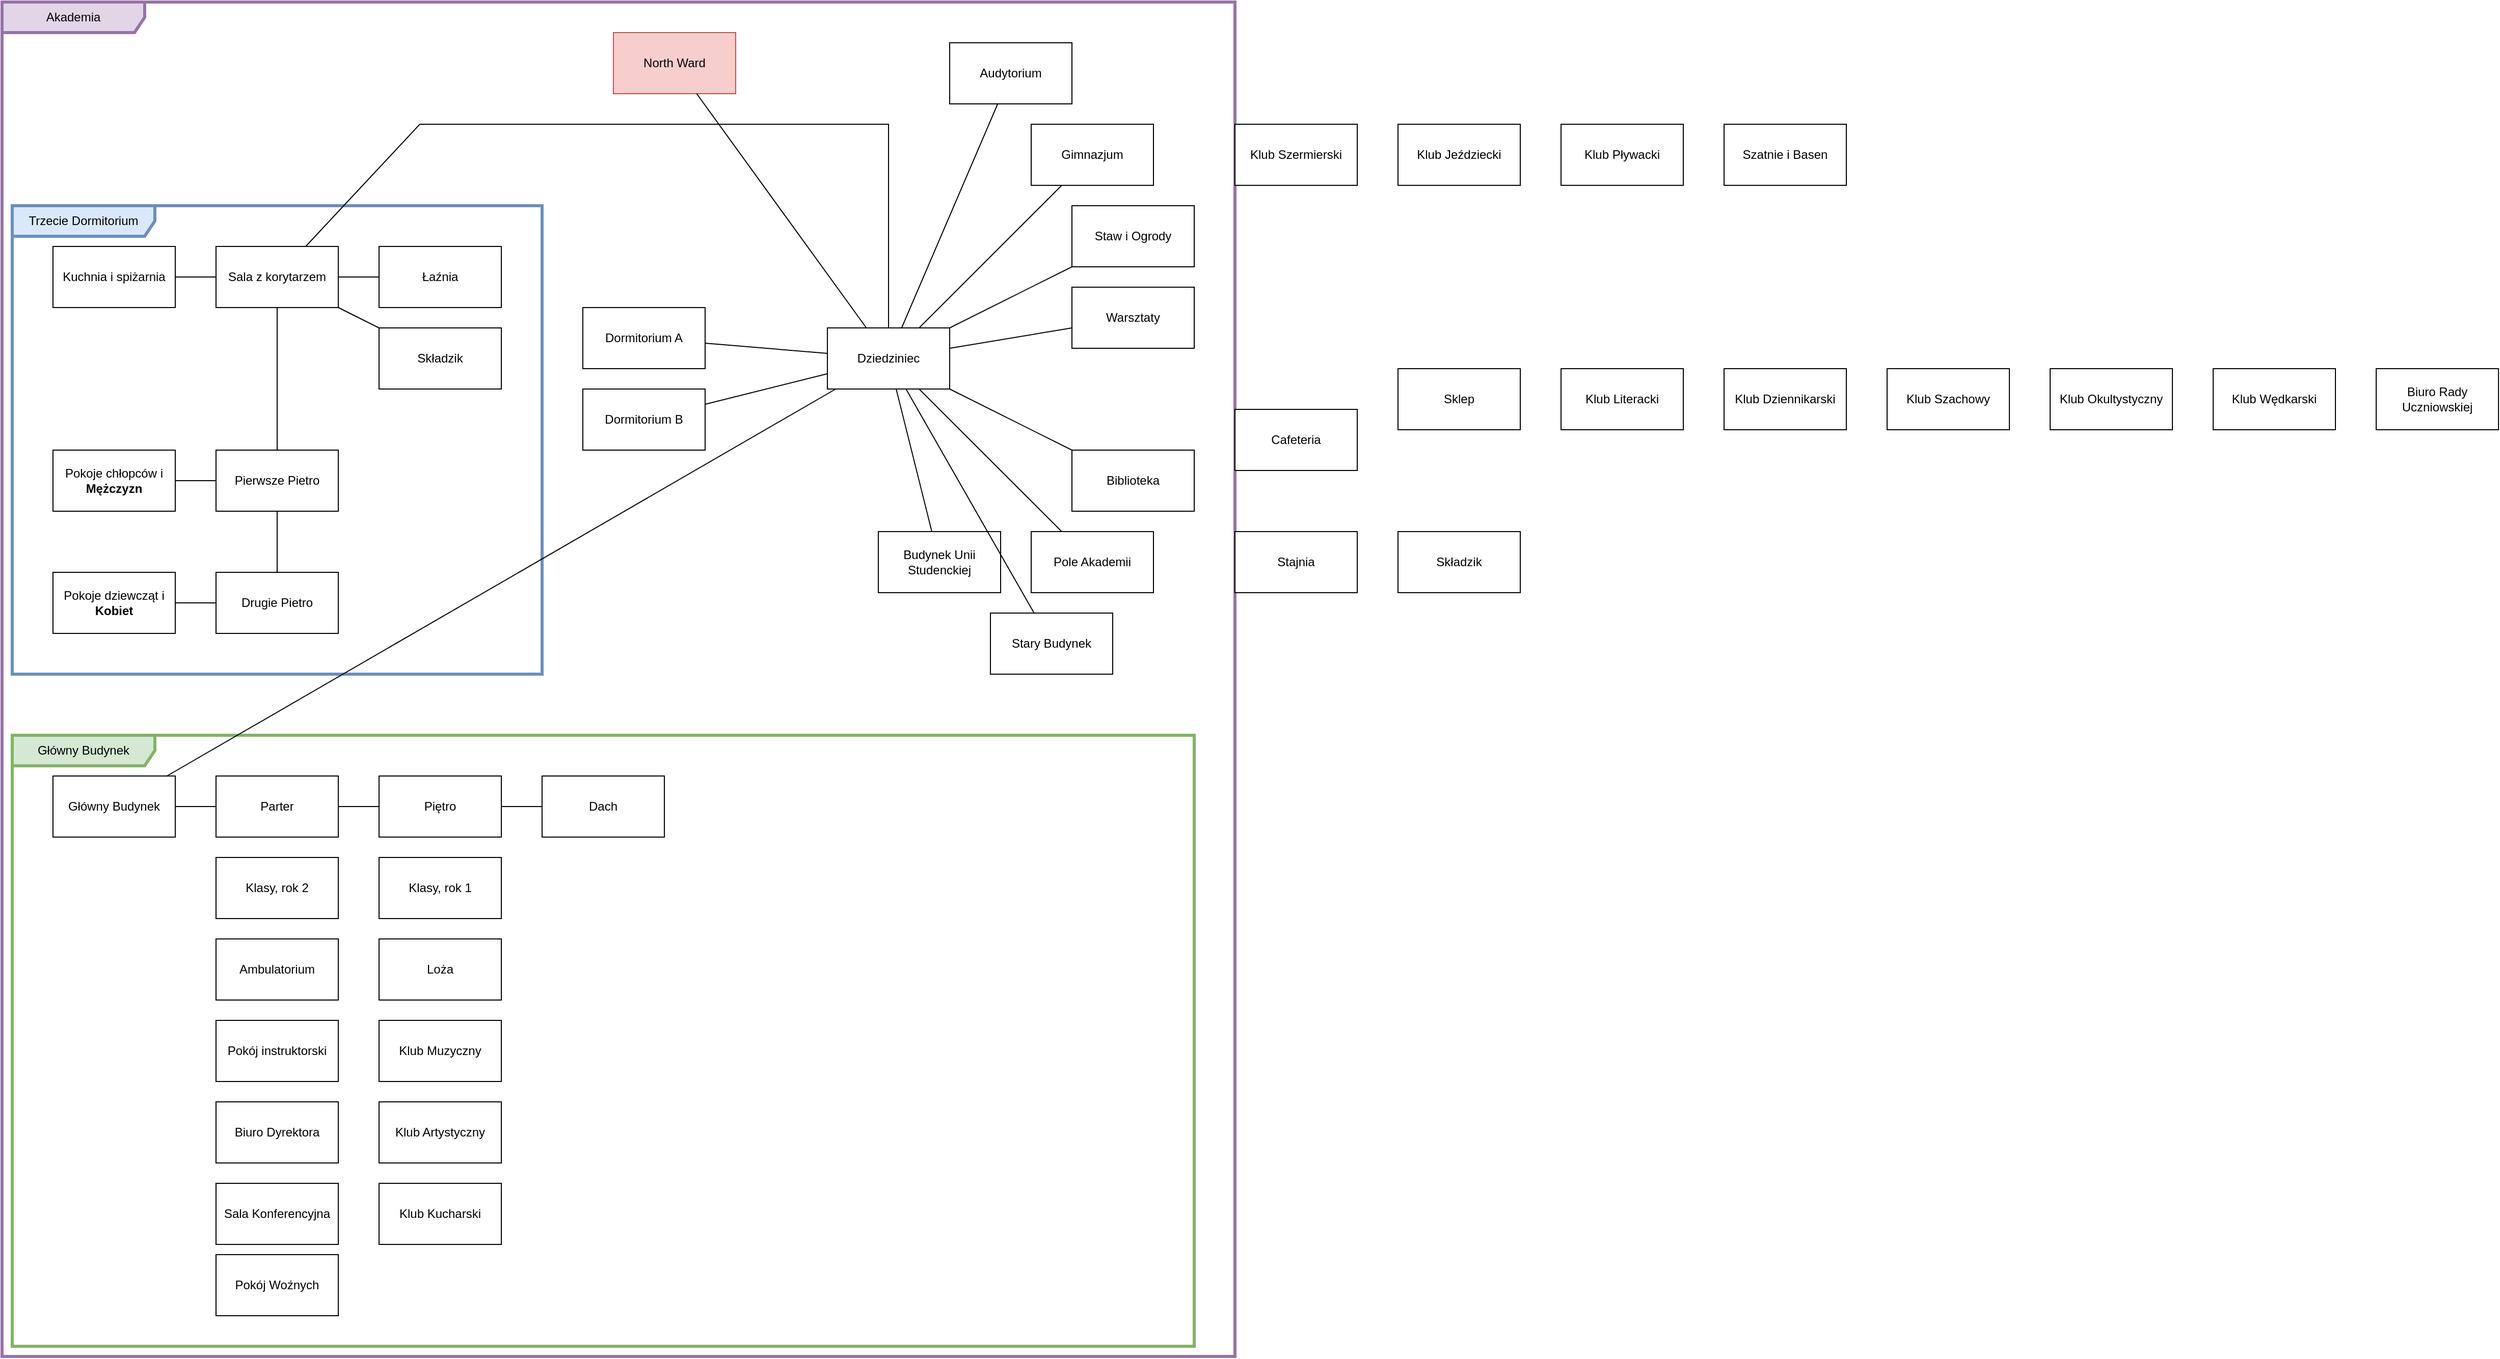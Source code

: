 <mxfile version="24.4.13" type="github">
  <diagram name="Page-1" id="xZSUqLC1O5UInKG4f6U1">
    <mxGraphModel dx="4037" dy="1676" grid="1" gridSize="10" guides="1" tooltips="1" connect="1" arrows="1" fold="1" page="1" pageScale="1" pageWidth="850" pageHeight="1100" math="0" shadow="0">
      <root>
        <mxCell id="0" />
        <mxCell id="1" parent="0" />
        <mxCell id="KIGXmuSeuvGsJTqi7eUY-52" value="Główny Budynek" style="shape=umlFrame;whiteSpace=wrap;html=1;pointerEvents=0;width=140;height=30;fillColor=#d5e8d4;strokeColor=#82b366;strokeWidth=3;movable=1;resizable=1;rotatable=1;deletable=1;editable=1;locked=0;connectable=1;" vertex="1" parent="1">
          <mxGeometry x="-40" y="800" width="1160" height="600" as="geometry" />
        </mxCell>
        <mxCell id="KIGXmuSeuvGsJTqi7eUY-50" value="Trzecie Dormitorium" style="shape=umlFrame;whiteSpace=wrap;html=1;pointerEvents=0;width=140;height=30;fillColor=#dae8fc;strokeColor=#6c8ebf;strokeWidth=3;movable=0;resizable=0;rotatable=0;deletable=0;editable=0;locked=1;connectable=0;" vertex="1" parent="1">
          <mxGeometry x="-40" y="280" width="520" height="460" as="geometry" />
        </mxCell>
        <mxCell id="KIGXmuSeuvGsJTqi7eUY-51" value="Akademia" style="shape=umlFrame;whiteSpace=wrap;html=1;pointerEvents=0;width=140;height=30;fillColor=#e1d5e7;strokeColor=#9673a6;strokeWidth=3;movable=1;resizable=1;rotatable=1;deletable=1;editable=1;locked=0;connectable=1;" vertex="1" parent="1">
          <mxGeometry x="-50" y="80" width="1210" height="1330" as="geometry" />
        </mxCell>
        <mxCell id="KIGXmuSeuvGsJTqi7eUY-2" value="&lt;div&gt;Sala z korytarzem&lt;/div&gt;" style="rounded=0;whiteSpace=wrap;html=1;" vertex="1" parent="1">
          <mxGeometry x="160" y="320" width="120" height="60" as="geometry" />
        </mxCell>
        <mxCell id="KIGXmuSeuvGsJTqi7eUY-3" value="&lt;div&gt;Łaźnia&lt;/div&gt;" style="rounded=0;whiteSpace=wrap;html=1;" vertex="1" parent="1">
          <mxGeometry x="320" y="320" width="120" height="60" as="geometry" />
        </mxCell>
        <mxCell id="KIGXmuSeuvGsJTqi7eUY-4" value="Kuchnia i spiżarnia" style="rounded=0;whiteSpace=wrap;html=1;" vertex="1" parent="1">
          <mxGeometry y="320" width="120" height="60" as="geometry" />
        </mxCell>
        <mxCell id="KIGXmuSeuvGsJTqi7eUY-5" value="Składzik" style="rounded=0;whiteSpace=wrap;html=1;" vertex="1" parent="1">
          <mxGeometry x="320" y="400" width="120" height="60" as="geometry" />
        </mxCell>
        <mxCell id="KIGXmuSeuvGsJTqi7eUY-6" value="" style="endArrow=none;html=1;rounded=0;" edge="1" parent="1" source="KIGXmuSeuvGsJTqi7eUY-4" target="KIGXmuSeuvGsJTqi7eUY-2">
          <mxGeometry width="50" height="50" relative="1" as="geometry">
            <mxPoint x="70" y="280" as="sourcePoint" />
            <mxPoint x="120" y="230" as="targetPoint" />
          </mxGeometry>
        </mxCell>
        <mxCell id="KIGXmuSeuvGsJTqi7eUY-7" value="" style="endArrow=none;html=1;rounded=0;" edge="1" parent="1" source="KIGXmuSeuvGsJTqi7eUY-2" target="KIGXmuSeuvGsJTqi7eUY-3">
          <mxGeometry width="50" height="50" relative="1" as="geometry">
            <mxPoint x="130" y="360" as="sourcePoint" />
            <mxPoint x="170" y="360" as="targetPoint" />
          </mxGeometry>
        </mxCell>
        <mxCell id="KIGXmuSeuvGsJTqi7eUY-8" value="" style="endArrow=none;html=1;rounded=0;" edge="1" parent="1" source="KIGXmuSeuvGsJTqi7eUY-5" target="KIGXmuSeuvGsJTqi7eUY-2">
          <mxGeometry width="50" height="50" relative="1" as="geometry">
            <mxPoint x="140" y="370" as="sourcePoint" />
            <mxPoint x="180" y="370" as="targetPoint" />
          </mxGeometry>
        </mxCell>
        <mxCell id="KIGXmuSeuvGsJTqi7eUY-10" value="Pierwsze Pietro" style="rounded=0;whiteSpace=wrap;html=1;" vertex="1" parent="1">
          <mxGeometry x="160" y="520" width="120" height="60" as="geometry" />
        </mxCell>
        <mxCell id="KIGXmuSeuvGsJTqi7eUY-11" value="Drugie Pietro" style="rounded=0;whiteSpace=wrap;html=1;" vertex="1" parent="1">
          <mxGeometry x="160" y="640" width="120" height="60" as="geometry" />
        </mxCell>
        <mxCell id="KIGXmuSeuvGsJTqi7eUY-12" value="Pokoje chłopców i &lt;b&gt;Mężczyzn&lt;/b&gt;" style="rounded=0;whiteSpace=wrap;html=1;" vertex="1" parent="1">
          <mxGeometry y="520" width="120" height="60" as="geometry" />
        </mxCell>
        <mxCell id="KIGXmuSeuvGsJTqi7eUY-13" value="Pokoje dziewcząt i &lt;b&gt;Kobiet&lt;/b&gt;" style="rounded=0;whiteSpace=wrap;html=1;" vertex="1" parent="1">
          <mxGeometry y="640" width="120" height="60" as="geometry" />
        </mxCell>
        <mxCell id="KIGXmuSeuvGsJTqi7eUY-14" value="" style="endArrow=none;html=1;rounded=0;" edge="1" parent="1" source="KIGXmuSeuvGsJTqi7eUY-10" target="KIGXmuSeuvGsJTqi7eUY-2">
          <mxGeometry width="50" height="50" relative="1" as="geometry">
            <mxPoint x="60" y="520" as="sourcePoint" />
            <mxPoint x="110" y="470" as="targetPoint" />
          </mxGeometry>
        </mxCell>
        <mxCell id="KIGXmuSeuvGsJTqi7eUY-15" value="" style="endArrow=none;html=1;rounded=0;" edge="1" parent="1" source="KIGXmuSeuvGsJTqi7eUY-12" target="KIGXmuSeuvGsJTqi7eUY-10">
          <mxGeometry width="50" height="50" relative="1" as="geometry">
            <mxPoint x="70" y="530" as="sourcePoint" />
            <mxPoint x="120" y="480" as="targetPoint" />
          </mxGeometry>
        </mxCell>
        <mxCell id="KIGXmuSeuvGsJTqi7eUY-16" value="" style="endArrow=none;html=1;rounded=0;" edge="1" parent="1" source="KIGXmuSeuvGsJTqi7eUY-11" target="KIGXmuSeuvGsJTqi7eUY-10">
          <mxGeometry width="50" height="50" relative="1" as="geometry">
            <mxPoint x="80" y="540" as="sourcePoint" />
            <mxPoint x="130" y="490" as="targetPoint" />
          </mxGeometry>
        </mxCell>
        <mxCell id="KIGXmuSeuvGsJTqi7eUY-17" value="" style="endArrow=none;html=1;rounded=0;" edge="1" parent="1" source="KIGXmuSeuvGsJTqi7eUY-13" target="KIGXmuSeuvGsJTqi7eUY-11">
          <mxGeometry width="50" height="50" relative="1" as="geometry">
            <mxPoint x="90" y="550" as="sourcePoint" />
            <mxPoint x="140" y="500" as="targetPoint" />
          </mxGeometry>
        </mxCell>
        <mxCell id="KIGXmuSeuvGsJTqi7eUY-19" value="Dziedziniec" style="rounded=0;whiteSpace=wrap;html=1;" vertex="1" parent="1">
          <mxGeometry x="760" y="400" width="120" height="60" as="geometry" />
        </mxCell>
        <mxCell id="KIGXmuSeuvGsJTqi7eUY-21" value="" style="endArrow=none;html=1;rounded=0;" edge="1" parent="1" source="KIGXmuSeuvGsJTqi7eUY-19" target="KIGXmuSeuvGsJTqi7eUY-2">
          <mxGeometry width="50" height="50" relative="1" as="geometry">
            <mxPoint x="220" y="280" as="sourcePoint" />
            <mxPoint x="850" y="430" as="targetPoint" />
            <Array as="points">
              <mxPoint x="820" y="200" />
              <mxPoint x="520" y="200" />
              <mxPoint x="360" y="200" />
            </Array>
          </mxGeometry>
        </mxCell>
        <mxCell id="KIGXmuSeuvGsJTqi7eUY-22" value="Gimnazjum" style="rounded=0;whiteSpace=wrap;html=1;" vertex="1" parent="1">
          <mxGeometry x="960" y="200" width="120" height="60" as="geometry" />
        </mxCell>
        <mxCell id="KIGXmuSeuvGsJTqi7eUY-23" value="Staw i Ogrody" style="rounded=0;whiteSpace=wrap;html=1;" vertex="1" parent="1">
          <mxGeometry x="1000" y="280" width="120" height="60" as="geometry" />
        </mxCell>
        <mxCell id="KIGXmuSeuvGsJTqi7eUY-24" value="Warsztaty" style="rounded=0;whiteSpace=wrap;html=1;" vertex="1" parent="1">
          <mxGeometry x="1000" y="360" width="120" height="60" as="geometry" />
        </mxCell>
        <mxCell id="KIGXmuSeuvGsJTqi7eUY-25" value="Budynek Unii Studenckiej" style="rounded=0;whiteSpace=wrap;html=1;" vertex="1" parent="1">
          <mxGeometry x="810" y="600" width="120" height="60" as="geometry" />
        </mxCell>
        <mxCell id="KIGXmuSeuvGsJTqi7eUY-26" value="Biblioteka" style="rounded=0;whiteSpace=wrap;html=1;" vertex="1" parent="1">
          <mxGeometry x="1000" y="520" width="120" height="60" as="geometry" />
        </mxCell>
        <mxCell id="KIGXmuSeuvGsJTqi7eUY-27" value="Główny Budynek" style="rounded=0;whiteSpace=wrap;html=1;" vertex="1" parent="1">
          <mxGeometry y="840" width="120" height="60" as="geometry" />
        </mxCell>
        <mxCell id="KIGXmuSeuvGsJTqi7eUY-28" value="Audytorium" style="rounded=0;whiteSpace=wrap;html=1;" vertex="1" parent="1">
          <mxGeometry x="880" y="120" width="120" height="60" as="geometry" />
        </mxCell>
        <mxCell id="KIGXmuSeuvGsJTqi7eUY-29" value="Dormitorium A" style="rounded=0;whiteSpace=wrap;html=1;" vertex="1" parent="1">
          <mxGeometry x="520" y="380" width="120" height="60" as="geometry" />
        </mxCell>
        <mxCell id="KIGXmuSeuvGsJTqi7eUY-30" value="Dormitorium B" style="rounded=0;whiteSpace=wrap;html=1;" vertex="1" parent="1">
          <mxGeometry x="520" y="460" width="120" height="60" as="geometry" />
        </mxCell>
        <mxCell id="KIGXmuSeuvGsJTqi7eUY-31" value="North Ward" style="rounded=0;whiteSpace=wrap;html=1;fillColor=#f8cecc;strokeColor=#b85450;" vertex="1" parent="1">
          <mxGeometry x="550" y="110" width="120" height="60" as="geometry" />
        </mxCell>
        <mxCell id="KIGXmuSeuvGsJTqi7eUY-34" value="Stary Budynek" style="rounded=0;whiteSpace=wrap;html=1;" vertex="1" parent="1">
          <mxGeometry x="920" y="680" width="120" height="60" as="geometry" />
        </mxCell>
        <mxCell id="KIGXmuSeuvGsJTqi7eUY-35" value="Pole Akademii" style="rounded=0;whiteSpace=wrap;html=1;" vertex="1" parent="1">
          <mxGeometry x="960" y="600" width="120" height="60" as="geometry" />
        </mxCell>
        <mxCell id="KIGXmuSeuvGsJTqi7eUY-36" value="" style="endArrow=none;html=1;rounded=0;" edge="1" parent="1" source="KIGXmuSeuvGsJTqi7eUY-31" target="KIGXmuSeuvGsJTqi7eUY-19">
          <mxGeometry width="50" height="50" relative="1" as="geometry">
            <mxPoint x="330" y="410" as="sourcePoint" />
            <mxPoint x="290" y="390" as="targetPoint" />
          </mxGeometry>
        </mxCell>
        <mxCell id="KIGXmuSeuvGsJTqi7eUY-37" value="" style="endArrow=none;html=1;rounded=0;" edge="1" parent="1" source="KIGXmuSeuvGsJTqi7eUY-19" target="KIGXmuSeuvGsJTqi7eUY-35">
          <mxGeometry width="50" height="50" relative="1" as="geometry">
            <mxPoint x="330" y="410" as="sourcePoint" />
            <mxPoint x="290" y="390" as="targetPoint" />
          </mxGeometry>
        </mxCell>
        <mxCell id="KIGXmuSeuvGsJTqi7eUY-38" value="" style="endArrow=none;html=1;rounded=0;" edge="1" parent="1" source="KIGXmuSeuvGsJTqi7eUY-19" target="KIGXmuSeuvGsJTqi7eUY-29">
          <mxGeometry width="50" height="50" relative="1" as="geometry">
            <mxPoint x="770" y="464" as="sourcePoint" />
            <mxPoint x="690" y="496" as="targetPoint" />
          </mxGeometry>
        </mxCell>
        <mxCell id="KIGXmuSeuvGsJTqi7eUY-39" value="" style="endArrow=none;html=1;rounded=0;" edge="1" parent="1" source="KIGXmuSeuvGsJTqi7eUY-19" target="KIGXmuSeuvGsJTqi7eUY-30">
          <mxGeometry width="50" height="50" relative="1" as="geometry">
            <mxPoint x="780" y="474" as="sourcePoint" />
            <mxPoint x="700" y="506" as="targetPoint" />
          </mxGeometry>
        </mxCell>
        <mxCell id="KIGXmuSeuvGsJTqi7eUY-41" value="" style="endArrow=none;html=1;rounded=0;" edge="1" parent="1" source="KIGXmuSeuvGsJTqi7eUY-19" target="KIGXmuSeuvGsJTqi7eUY-34">
          <mxGeometry width="50" height="50" relative="1" as="geometry">
            <mxPoint x="800" y="494" as="sourcePoint" />
            <mxPoint x="720" y="526" as="targetPoint" />
          </mxGeometry>
        </mxCell>
        <mxCell id="KIGXmuSeuvGsJTqi7eUY-42" value="" style="endArrow=none;html=1;rounded=0;" edge="1" parent="1" source="KIGXmuSeuvGsJTqi7eUY-26" target="KIGXmuSeuvGsJTqi7eUY-19">
          <mxGeometry width="50" height="50" relative="1" as="geometry">
            <mxPoint x="810" y="504" as="sourcePoint" />
            <mxPoint x="730" y="536" as="targetPoint" />
          </mxGeometry>
        </mxCell>
        <mxCell id="KIGXmuSeuvGsJTqi7eUY-43" value="" style="endArrow=none;html=1;rounded=0;" edge="1" parent="1" source="KIGXmuSeuvGsJTqi7eUY-25" target="KIGXmuSeuvGsJTqi7eUY-19">
          <mxGeometry width="50" height="50" relative="1" as="geometry">
            <mxPoint x="820" y="514" as="sourcePoint" />
            <mxPoint x="740" y="546" as="targetPoint" />
          </mxGeometry>
        </mxCell>
        <mxCell id="KIGXmuSeuvGsJTqi7eUY-44" value="" style="endArrow=none;html=1;rounded=0;" edge="1" parent="1" source="KIGXmuSeuvGsJTqi7eUY-24" target="KIGXmuSeuvGsJTqi7eUY-19">
          <mxGeometry width="50" height="50" relative="1" as="geometry">
            <mxPoint x="830" y="524" as="sourcePoint" />
            <mxPoint x="750" y="556" as="targetPoint" />
          </mxGeometry>
        </mxCell>
        <mxCell id="KIGXmuSeuvGsJTqi7eUY-45" value="" style="endArrow=none;html=1;rounded=0;" edge="1" parent="1" source="KIGXmuSeuvGsJTqi7eUY-23" target="KIGXmuSeuvGsJTqi7eUY-19">
          <mxGeometry width="50" height="50" relative="1" as="geometry">
            <mxPoint x="840" y="534" as="sourcePoint" />
            <mxPoint x="760" y="566" as="targetPoint" />
          </mxGeometry>
        </mxCell>
        <mxCell id="KIGXmuSeuvGsJTqi7eUY-46" value="" style="endArrow=none;html=1;rounded=0;" edge="1" parent="1" source="KIGXmuSeuvGsJTqi7eUY-22" target="KIGXmuSeuvGsJTqi7eUY-19">
          <mxGeometry width="50" height="50" relative="1" as="geometry">
            <mxPoint x="850" y="544" as="sourcePoint" />
            <mxPoint x="770" y="576" as="targetPoint" />
          </mxGeometry>
        </mxCell>
        <mxCell id="KIGXmuSeuvGsJTqi7eUY-47" value="" style="endArrow=none;html=1;rounded=0;" edge="1" parent="1" source="KIGXmuSeuvGsJTqi7eUY-27" target="KIGXmuSeuvGsJTqi7eUY-19">
          <mxGeometry width="50" height="50" relative="1" as="geometry">
            <mxPoint x="860" y="554" as="sourcePoint" />
            <mxPoint x="780" y="586" as="targetPoint" />
          </mxGeometry>
        </mxCell>
        <mxCell id="KIGXmuSeuvGsJTqi7eUY-48" value="" style="endArrow=none;html=1;rounded=0;" edge="1" parent="1" source="KIGXmuSeuvGsJTqi7eUY-28" target="KIGXmuSeuvGsJTqi7eUY-19">
          <mxGeometry width="50" height="50" relative="1" as="geometry">
            <mxPoint x="870" y="564" as="sourcePoint" />
            <mxPoint x="790" y="596" as="targetPoint" />
          </mxGeometry>
        </mxCell>
        <mxCell id="KIGXmuSeuvGsJTqi7eUY-54" value="Parter" style="rounded=0;whiteSpace=wrap;html=1;" vertex="1" parent="1">
          <mxGeometry x="160" y="840" width="120" height="60" as="geometry" />
        </mxCell>
        <mxCell id="KIGXmuSeuvGsJTqi7eUY-55" value="Piętro" style="rounded=0;whiteSpace=wrap;html=1;" vertex="1" parent="1">
          <mxGeometry x="320" y="840" width="120" height="60" as="geometry" />
        </mxCell>
        <mxCell id="KIGXmuSeuvGsJTqi7eUY-56" value="Dach" style="rounded=0;whiteSpace=wrap;html=1;" vertex="1" parent="1">
          <mxGeometry x="480" y="840" width="120" height="60" as="geometry" />
        </mxCell>
        <mxCell id="KIGXmuSeuvGsJTqi7eUY-57" value="Klasy, rok 2" style="rounded=0;whiteSpace=wrap;html=1;" vertex="1" parent="1">
          <mxGeometry x="160" y="920" width="120" height="60" as="geometry" />
        </mxCell>
        <mxCell id="KIGXmuSeuvGsJTqi7eUY-58" value="Ambulatorium" style="rounded=0;whiteSpace=wrap;html=1;" vertex="1" parent="1">
          <mxGeometry x="160" y="1000" width="120" height="60" as="geometry" />
        </mxCell>
        <mxCell id="KIGXmuSeuvGsJTqi7eUY-59" value="Pokój instruktorski" style="rounded=0;whiteSpace=wrap;html=1;" vertex="1" parent="1">
          <mxGeometry x="160" y="1080" width="120" height="60" as="geometry" />
        </mxCell>
        <mxCell id="KIGXmuSeuvGsJTqi7eUY-60" value="Biuro Dyrektora" style="rounded=0;whiteSpace=wrap;html=1;" vertex="1" parent="1">
          <mxGeometry x="160" y="1160" width="120" height="60" as="geometry" />
        </mxCell>
        <mxCell id="KIGXmuSeuvGsJTqi7eUY-61" value="Sala Konferencyjna" style="rounded=0;whiteSpace=wrap;html=1;" vertex="1" parent="1">
          <mxGeometry x="160" y="1240" width="120" height="60" as="geometry" />
        </mxCell>
        <mxCell id="KIGXmuSeuvGsJTqi7eUY-62" value="Pokój Woźnych" style="rounded=0;whiteSpace=wrap;html=1;" vertex="1" parent="1">
          <mxGeometry x="160" y="1310" width="120" height="60" as="geometry" />
        </mxCell>
        <mxCell id="KIGXmuSeuvGsJTqi7eUY-63" value="Klasy, rok 1" style="rounded=0;whiteSpace=wrap;html=1;" vertex="1" parent="1">
          <mxGeometry x="320" y="920" width="120" height="60" as="geometry" />
        </mxCell>
        <mxCell id="KIGXmuSeuvGsJTqi7eUY-64" value="Loża" style="rounded=0;whiteSpace=wrap;html=1;" vertex="1" parent="1">
          <mxGeometry x="320" y="1000" width="120" height="60" as="geometry" />
        </mxCell>
        <mxCell id="KIGXmuSeuvGsJTqi7eUY-65" value="Klub Muzyczny" style="rounded=0;whiteSpace=wrap;html=1;" vertex="1" parent="1">
          <mxGeometry x="320" y="1080" width="120" height="60" as="geometry" />
        </mxCell>
        <mxCell id="KIGXmuSeuvGsJTqi7eUY-66" value="Klub Artystyczny" style="rounded=0;whiteSpace=wrap;html=1;" vertex="1" parent="1">
          <mxGeometry x="320" y="1160" width="120" height="60" as="geometry" />
        </mxCell>
        <mxCell id="KIGXmuSeuvGsJTqi7eUY-67" value="Klub Kucharski" style="rounded=0;whiteSpace=wrap;html=1;" vertex="1" parent="1">
          <mxGeometry x="320" y="1240" width="120" height="60" as="geometry" />
        </mxCell>
        <mxCell id="KIGXmuSeuvGsJTqi7eUY-69" value="Cafeteria" style="rounded=0;whiteSpace=wrap;html=1;" vertex="1" parent="1">
          <mxGeometry x="1160" y="480" width="120" height="60" as="geometry" />
        </mxCell>
        <mxCell id="KIGXmuSeuvGsJTqi7eUY-70" value="Sklep" style="rounded=0;whiteSpace=wrap;html=1;" vertex="1" parent="1">
          <mxGeometry x="1320" y="440" width="120" height="60" as="geometry" />
        </mxCell>
        <mxCell id="KIGXmuSeuvGsJTqi7eUY-71" value="Klub Literacki" style="rounded=0;whiteSpace=wrap;html=1;" vertex="1" parent="1">
          <mxGeometry x="1480" y="440" width="120" height="60" as="geometry" />
        </mxCell>
        <mxCell id="KIGXmuSeuvGsJTqi7eUY-72" value="Klub Dziennikarski" style="rounded=0;whiteSpace=wrap;html=1;" vertex="1" parent="1">
          <mxGeometry x="1640" y="440" width="120" height="60" as="geometry" />
        </mxCell>
        <mxCell id="KIGXmuSeuvGsJTqi7eUY-73" value="Klub Szachowy" style="rounded=0;whiteSpace=wrap;html=1;" vertex="1" parent="1">
          <mxGeometry x="1800" y="440" width="120" height="60" as="geometry" />
        </mxCell>
        <mxCell id="KIGXmuSeuvGsJTqi7eUY-74" value="Klub Okultystyczny" style="rounded=0;whiteSpace=wrap;html=1;" vertex="1" parent="1">
          <mxGeometry x="1960" y="440" width="120" height="60" as="geometry" />
        </mxCell>
        <mxCell id="KIGXmuSeuvGsJTqi7eUY-75" value="Biuro Rady Uczniowskiej" style="rounded=0;whiteSpace=wrap;html=1;" vertex="1" parent="1">
          <mxGeometry x="2280" y="440" width="120" height="60" as="geometry" />
        </mxCell>
        <mxCell id="KIGXmuSeuvGsJTqi7eUY-76" value="Klub Wędkarski" style="rounded=0;whiteSpace=wrap;html=1;" vertex="1" parent="1">
          <mxGeometry x="2120" y="440" width="120" height="60" as="geometry" />
        </mxCell>
        <mxCell id="KIGXmuSeuvGsJTqi7eUY-77" value="Klub Szermierski" style="rounded=0;whiteSpace=wrap;html=1;" vertex="1" parent="1">
          <mxGeometry x="1160" y="200" width="120" height="60" as="geometry" />
        </mxCell>
        <mxCell id="KIGXmuSeuvGsJTqi7eUY-78" value="Klub Jeździecki" style="rounded=0;whiteSpace=wrap;html=1;" vertex="1" parent="1">
          <mxGeometry x="1320" y="200" width="120" height="60" as="geometry" />
        </mxCell>
        <mxCell id="KIGXmuSeuvGsJTqi7eUY-79" value="Klub Pływacki" style="rounded=0;whiteSpace=wrap;html=1;" vertex="1" parent="1">
          <mxGeometry x="1480" y="200" width="120" height="60" as="geometry" />
        </mxCell>
        <mxCell id="KIGXmuSeuvGsJTqi7eUY-80" value="Szatnie i Basen" style="rounded=0;whiteSpace=wrap;html=1;" vertex="1" parent="1">
          <mxGeometry x="1640" y="200" width="120" height="60" as="geometry" />
        </mxCell>
        <mxCell id="KIGXmuSeuvGsJTqi7eUY-82" value="Stajnia" style="rounded=0;whiteSpace=wrap;html=1;" vertex="1" parent="1">
          <mxGeometry x="1160" y="600" width="120" height="60" as="geometry" />
        </mxCell>
        <mxCell id="KIGXmuSeuvGsJTqi7eUY-83" value="&lt;div&gt;Składzik&lt;/div&gt;" style="rounded=0;whiteSpace=wrap;html=1;" vertex="1" parent="1">
          <mxGeometry x="1320" y="600" width="120" height="60" as="geometry" />
        </mxCell>
        <mxCell id="KIGXmuSeuvGsJTqi7eUY-86" value="" style="endArrow=none;html=1;rounded=0;" edge="1" parent="1" source="KIGXmuSeuvGsJTqi7eUY-54" target="KIGXmuSeuvGsJTqi7eUY-27">
          <mxGeometry width="50" height="50" relative="1" as="geometry">
            <mxPoint x="310" y="950" as="sourcePoint" />
            <mxPoint x="360" y="900" as="targetPoint" />
          </mxGeometry>
        </mxCell>
        <mxCell id="KIGXmuSeuvGsJTqi7eUY-87" value="" style="endArrow=none;html=1;rounded=0;" edge="1" parent="1" source="KIGXmuSeuvGsJTqi7eUY-55" target="KIGXmuSeuvGsJTqi7eUY-54">
          <mxGeometry width="50" height="50" relative="1" as="geometry">
            <mxPoint x="170" y="880" as="sourcePoint" />
            <mxPoint x="130" y="880" as="targetPoint" />
          </mxGeometry>
        </mxCell>
        <mxCell id="KIGXmuSeuvGsJTqi7eUY-88" value="" style="endArrow=none;html=1;rounded=0;" edge="1" parent="1" source="KIGXmuSeuvGsJTqi7eUY-56" target="KIGXmuSeuvGsJTqi7eUY-55">
          <mxGeometry width="50" height="50" relative="1" as="geometry">
            <mxPoint x="180" y="890" as="sourcePoint" />
            <mxPoint x="360" y="880" as="targetPoint" />
          </mxGeometry>
        </mxCell>
      </root>
    </mxGraphModel>
  </diagram>
</mxfile>
